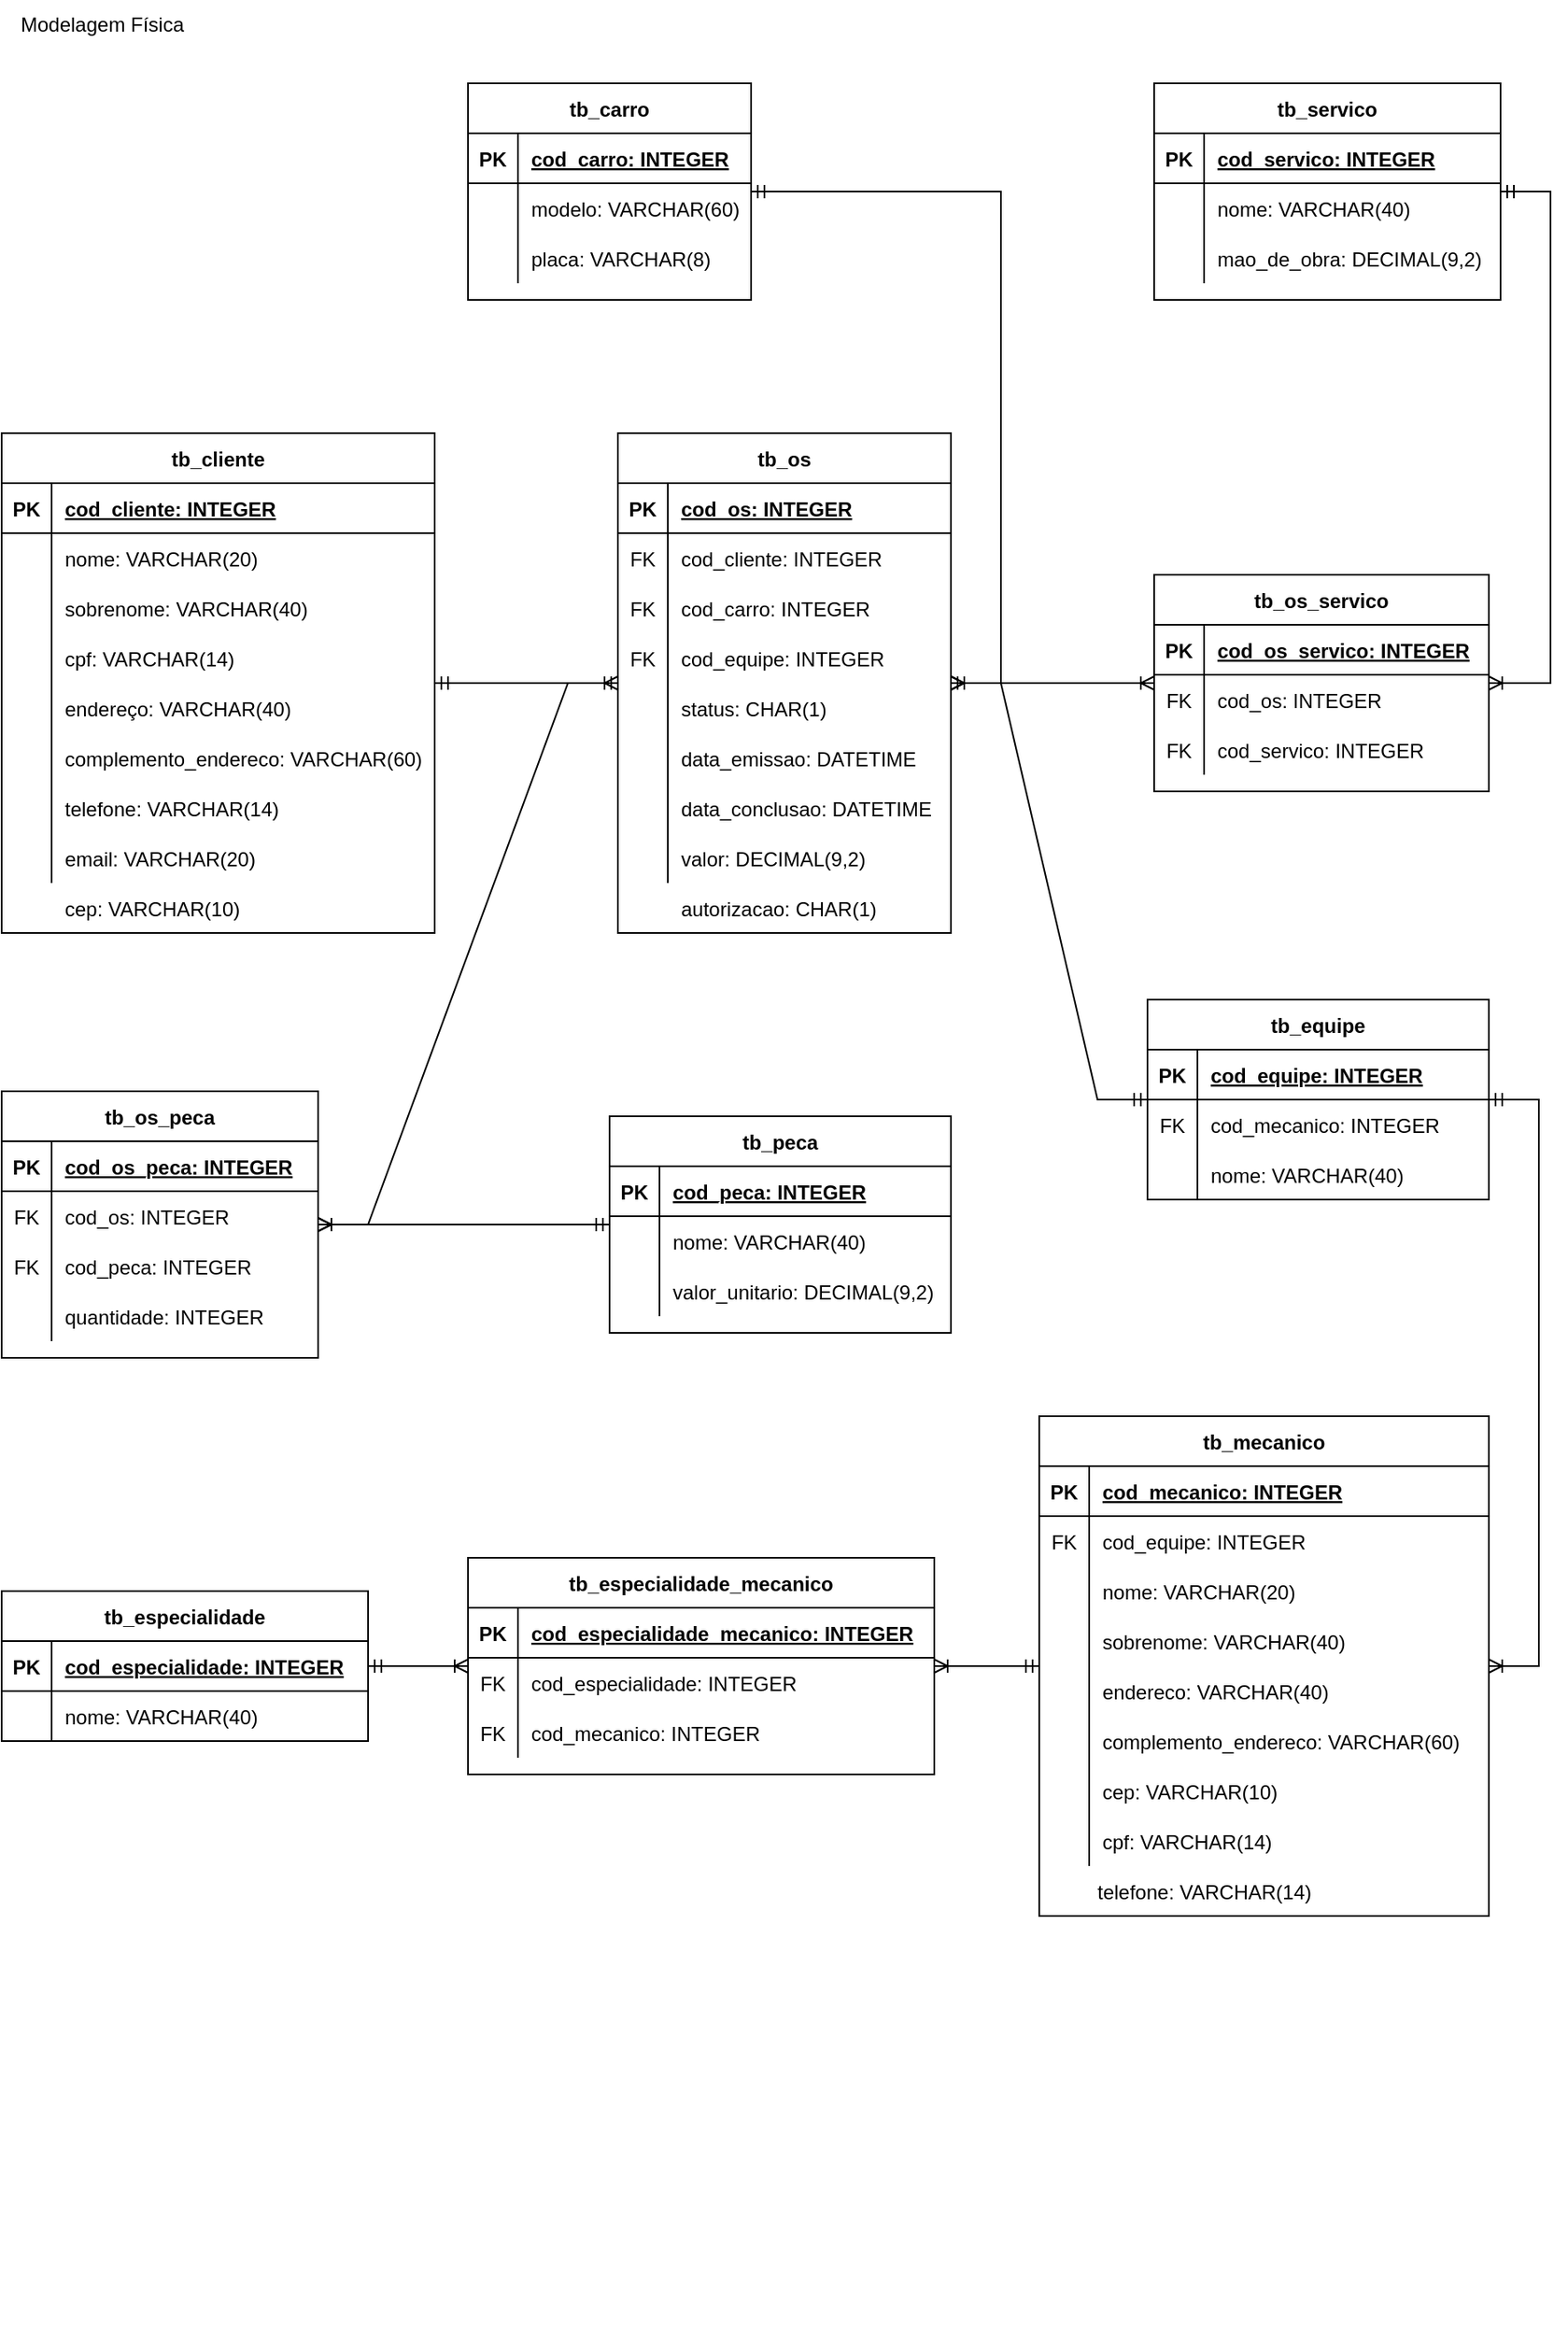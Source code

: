 <mxfile version="20.8.16" type="device"><diagram id="R2lEEEUBdFMjLlhIrx00" name="Page-1"><mxGraphModel dx="1970" dy="484" grid="1" gridSize="10" guides="1" tooltips="1" connect="1" arrows="1" fold="1" page="1" pageScale="1" pageWidth="850" pageHeight="1100" math="0" shadow="0" extFonts="Permanent Marker^https://fonts.googleapis.com/css?family=Permanent+Marker"><root><mxCell id="0"/><mxCell id="1" parent="0"/><mxCell id="kR7XuDyARgtKQcnC4l5c-128" value="Modelagem Física" style="text;html=1;align=center;verticalAlign=middle;resizable=0;points=[];autosize=1;strokeColor=none;fillColor=none;" parent="1" vertex="1"><mxGeometry x="-120" y="20" width="120" height="30" as="geometry"/></mxCell><mxCell id="8lU5Gevcw-4BUhV6_usn-103" value="tb_cliente" style="shape=table;startSize=30;container=1;collapsible=1;childLayout=tableLayout;fixedRows=1;rowLines=0;fontStyle=1;align=center;resizeLast=1;" parent="1" vertex="1"><mxGeometry x="-120" y="280" width="260" height="300" as="geometry"/></mxCell><mxCell id="8lU5Gevcw-4BUhV6_usn-104" value="" style="shape=tableRow;horizontal=0;startSize=0;swimlaneHead=0;swimlaneBody=0;fillColor=none;collapsible=0;dropTarget=0;points=[[0,0.5],[1,0.5]];portConstraint=eastwest;top=0;left=0;right=0;bottom=1;" parent="8lU5Gevcw-4BUhV6_usn-103" vertex="1"><mxGeometry y="30" width="260" height="30" as="geometry"/></mxCell><mxCell id="8lU5Gevcw-4BUhV6_usn-105" value="PK" style="shape=partialRectangle;connectable=0;fillColor=none;top=0;left=0;bottom=0;right=0;fontStyle=1;overflow=hidden;" parent="8lU5Gevcw-4BUhV6_usn-104" vertex="1"><mxGeometry width="30" height="30" as="geometry"><mxRectangle width="30" height="30" as="alternateBounds"/></mxGeometry></mxCell><mxCell id="8lU5Gevcw-4BUhV6_usn-106" value="cod_cliente: INTEGER" style="shape=partialRectangle;connectable=0;fillColor=none;top=0;left=0;bottom=0;right=0;align=left;spacingLeft=6;fontStyle=5;overflow=hidden;" parent="8lU5Gevcw-4BUhV6_usn-104" vertex="1"><mxGeometry x="30" width="230" height="30" as="geometry"><mxRectangle width="230" height="30" as="alternateBounds"/></mxGeometry></mxCell><mxCell id="8lU5Gevcw-4BUhV6_usn-107" value="" style="shape=tableRow;horizontal=0;startSize=0;swimlaneHead=0;swimlaneBody=0;fillColor=none;collapsible=0;dropTarget=0;points=[[0,0.5],[1,0.5]];portConstraint=eastwest;top=0;left=0;right=0;bottom=0;" parent="8lU5Gevcw-4BUhV6_usn-103" vertex="1"><mxGeometry y="60" width="260" height="30" as="geometry"/></mxCell><mxCell id="8lU5Gevcw-4BUhV6_usn-108" value="" style="shape=partialRectangle;connectable=0;fillColor=none;top=0;left=0;bottom=0;right=0;editable=1;overflow=hidden;" parent="8lU5Gevcw-4BUhV6_usn-107" vertex="1"><mxGeometry width="30" height="30" as="geometry"><mxRectangle width="30" height="30" as="alternateBounds"/></mxGeometry></mxCell><mxCell id="8lU5Gevcw-4BUhV6_usn-109" value="nome: VARCHAR(20)" style="shape=partialRectangle;connectable=0;fillColor=none;top=0;left=0;bottom=0;right=0;align=left;spacingLeft=6;overflow=hidden;" parent="8lU5Gevcw-4BUhV6_usn-107" vertex="1"><mxGeometry x="30" width="230" height="30" as="geometry"><mxRectangle width="230" height="30" as="alternateBounds"/></mxGeometry></mxCell><mxCell id="8lU5Gevcw-4BUhV6_usn-110" value="" style="shape=tableRow;horizontal=0;startSize=0;swimlaneHead=0;swimlaneBody=0;fillColor=none;collapsible=0;dropTarget=0;points=[[0,0.5],[1,0.5]];portConstraint=eastwest;top=0;left=0;right=0;bottom=0;" parent="8lU5Gevcw-4BUhV6_usn-103" vertex="1"><mxGeometry y="90" width="260" height="30" as="geometry"/></mxCell><mxCell id="8lU5Gevcw-4BUhV6_usn-111" value="" style="shape=partialRectangle;connectable=0;fillColor=none;top=0;left=0;bottom=0;right=0;editable=1;overflow=hidden;" parent="8lU5Gevcw-4BUhV6_usn-110" vertex="1"><mxGeometry width="30" height="30" as="geometry"><mxRectangle width="30" height="30" as="alternateBounds"/></mxGeometry></mxCell><mxCell id="8lU5Gevcw-4BUhV6_usn-112" value="sobrenome: VARCHAR(40)" style="shape=partialRectangle;connectable=0;fillColor=none;top=0;left=0;bottom=0;right=0;align=left;spacingLeft=6;overflow=hidden;" parent="8lU5Gevcw-4BUhV6_usn-110" vertex="1"><mxGeometry x="30" width="230" height="30" as="geometry"><mxRectangle width="230" height="30" as="alternateBounds"/></mxGeometry></mxCell><mxCell id="8lU5Gevcw-4BUhV6_usn-113" value="" style="shape=tableRow;horizontal=0;startSize=0;swimlaneHead=0;swimlaneBody=0;fillColor=none;collapsible=0;dropTarget=0;points=[[0,0.5],[1,0.5]];portConstraint=eastwest;top=0;left=0;right=0;bottom=0;" parent="8lU5Gevcw-4BUhV6_usn-103" vertex="1"><mxGeometry y="120" width="260" height="30" as="geometry"/></mxCell><mxCell id="8lU5Gevcw-4BUhV6_usn-114" value="" style="shape=partialRectangle;connectable=0;fillColor=none;top=0;left=0;bottom=0;right=0;editable=1;overflow=hidden;" parent="8lU5Gevcw-4BUhV6_usn-113" vertex="1"><mxGeometry width="30" height="30" as="geometry"><mxRectangle width="30" height="30" as="alternateBounds"/></mxGeometry></mxCell><mxCell id="8lU5Gevcw-4BUhV6_usn-115" value="cpf: VARCHAR(14)" style="shape=partialRectangle;connectable=0;fillColor=none;top=0;left=0;bottom=0;right=0;align=left;spacingLeft=6;overflow=hidden;" parent="8lU5Gevcw-4BUhV6_usn-113" vertex="1"><mxGeometry x="30" width="230" height="30" as="geometry"><mxRectangle width="230" height="30" as="alternateBounds"/></mxGeometry></mxCell><mxCell id="8lU5Gevcw-4BUhV6_usn-116" value="" style="shape=tableRow;horizontal=0;startSize=0;swimlaneHead=0;swimlaneBody=0;fillColor=none;collapsible=0;dropTarget=0;points=[[0,0.5],[1,0.5]];portConstraint=eastwest;top=0;left=0;right=0;bottom=0;" parent="8lU5Gevcw-4BUhV6_usn-103" vertex="1"><mxGeometry y="150" width="260" height="30" as="geometry"/></mxCell><mxCell id="8lU5Gevcw-4BUhV6_usn-117" value="" style="shape=partialRectangle;connectable=0;fillColor=none;top=0;left=0;bottom=0;right=0;editable=1;overflow=hidden;" parent="8lU5Gevcw-4BUhV6_usn-116" vertex="1"><mxGeometry width="30" height="30" as="geometry"><mxRectangle width="30" height="30" as="alternateBounds"/></mxGeometry></mxCell><mxCell id="8lU5Gevcw-4BUhV6_usn-118" value="endereço: VARCHAR(40)" style="shape=partialRectangle;connectable=0;fillColor=none;top=0;left=0;bottom=0;right=0;align=left;spacingLeft=6;overflow=hidden;" parent="8lU5Gevcw-4BUhV6_usn-116" vertex="1"><mxGeometry x="30" width="230" height="30" as="geometry"><mxRectangle width="230" height="30" as="alternateBounds"/></mxGeometry></mxCell><mxCell id="8lU5Gevcw-4BUhV6_usn-119" value="" style="shape=tableRow;horizontal=0;startSize=0;swimlaneHead=0;swimlaneBody=0;fillColor=none;collapsible=0;dropTarget=0;points=[[0,0.5],[1,0.5]];portConstraint=eastwest;top=0;left=0;right=0;bottom=0;" parent="8lU5Gevcw-4BUhV6_usn-103" vertex="1"><mxGeometry y="180" width="260" height="30" as="geometry"/></mxCell><mxCell id="8lU5Gevcw-4BUhV6_usn-120" value="" style="shape=partialRectangle;connectable=0;fillColor=none;top=0;left=0;bottom=0;right=0;editable=1;overflow=hidden;" parent="8lU5Gevcw-4BUhV6_usn-119" vertex="1"><mxGeometry width="30" height="30" as="geometry"><mxRectangle width="30" height="30" as="alternateBounds"/></mxGeometry></mxCell><mxCell id="8lU5Gevcw-4BUhV6_usn-121" value="complemento_endereco: VARCHAR(60)" style="shape=partialRectangle;connectable=0;fillColor=none;top=0;left=0;bottom=0;right=0;align=left;spacingLeft=6;overflow=hidden;" parent="8lU5Gevcw-4BUhV6_usn-119" vertex="1"><mxGeometry x="30" width="230" height="30" as="geometry"><mxRectangle width="230" height="30" as="alternateBounds"/></mxGeometry></mxCell><mxCell id="8lU5Gevcw-4BUhV6_usn-122" value="" style="shape=tableRow;horizontal=0;startSize=0;swimlaneHead=0;swimlaneBody=0;fillColor=none;collapsible=0;dropTarget=0;points=[[0,0.5],[1,0.5]];portConstraint=eastwest;top=0;left=0;right=0;bottom=0;" parent="8lU5Gevcw-4BUhV6_usn-103" vertex="1"><mxGeometry y="210" width="260" height="30" as="geometry"/></mxCell><mxCell id="8lU5Gevcw-4BUhV6_usn-123" value="" style="shape=partialRectangle;connectable=0;fillColor=none;top=0;left=0;bottom=0;right=0;editable=1;overflow=hidden;" parent="8lU5Gevcw-4BUhV6_usn-122" vertex="1"><mxGeometry width="30" height="30" as="geometry"><mxRectangle width="30" height="30" as="alternateBounds"/></mxGeometry></mxCell><mxCell id="8lU5Gevcw-4BUhV6_usn-124" value="telefone: VARCHAR(14)" style="shape=partialRectangle;connectable=0;fillColor=none;top=0;left=0;bottom=0;right=0;align=left;spacingLeft=6;overflow=hidden;" parent="8lU5Gevcw-4BUhV6_usn-122" vertex="1"><mxGeometry x="30" width="230" height="30" as="geometry"><mxRectangle width="230" height="30" as="alternateBounds"/></mxGeometry></mxCell><mxCell id="8lU5Gevcw-4BUhV6_usn-125" value="" style="shape=tableRow;horizontal=0;startSize=0;swimlaneHead=0;swimlaneBody=0;fillColor=none;collapsible=0;dropTarget=0;points=[[0,0.5],[1,0.5]];portConstraint=eastwest;top=0;left=0;right=0;bottom=0;" parent="8lU5Gevcw-4BUhV6_usn-103" vertex="1"><mxGeometry y="240" width="260" height="30" as="geometry"/></mxCell><mxCell id="8lU5Gevcw-4BUhV6_usn-126" value="" style="shape=partialRectangle;connectable=0;fillColor=none;top=0;left=0;bottom=0;right=0;editable=1;overflow=hidden;" parent="8lU5Gevcw-4BUhV6_usn-125" vertex="1"><mxGeometry width="30" height="30" as="geometry"><mxRectangle width="30" height="30" as="alternateBounds"/></mxGeometry></mxCell><mxCell id="8lU5Gevcw-4BUhV6_usn-127" value="email: VARCHAR(20)" style="shape=partialRectangle;connectable=0;fillColor=none;top=0;left=0;bottom=0;right=0;align=left;spacingLeft=6;overflow=hidden;" parent="8lU5Gevcw-4BUhV6_usn-125" vertex="1"><mxGeometry x="30" width="230" height="30" as="geometry"><mxRectangle width="230" height="30" as="alternateBounds"/></mxGeometry></mxCell><mxCell id="8lU5Gevcw-4BUhV6_usn-128" value="tb_carro" style="shape=table;startSize=30;container=1;collapsible=1;childLayout=tableLayout;fixedRows=1;rowLines=0;fontStyle=1;align=center;resizeLast=1;" parent="1" vertex="1"><mxGeometry x="160" y="70" width="170" height="130" as="geometry"/></mxCell><mxCell id="8lU5Gevcw-4BUhV6_usn-129" value="" style="shape=tableRow;horizontal=0;startSize=0;swimlaneHead=0;swimlaneBody=0;fillColor=none;collapsible=0;dropTarget=0;points=[[0,0.5],[1,0.5]];portConstraint=eastwest;top=0;left=0;right=0;bottom=1;" parent="8lU5Gevcw-4BUhV6_usn-128" vertex="1"><mxGeometry y="30" width="170" height="30" as="geometry"/></mxCell><mxCell id="8lU5Gevcw-4BUhV6_usn-130" value="PK" style="shape=partialRectangle;connectable=0;fillColor=none;top=0;left=0;bottom=0;right=0;fontStyle=1;overflow=hidden;" parent="8lU5Gevcw-4BUhV6_usn-129" vertex="1"><mxGeometry width="30" height="30" as="geometry"><mxRectangle width="30" height="30" as="alternateBounds"/></mxGeometry></mxCell><mxCell id="8lU5Gevcw-4BUhV6_usn-131" value="cod_carro: INTEGER" style="shape=partialRectangle;connectable=0;fillColor=none;top=0;left=0;bottom=0;right=0;align=left;spacingLeft=6;fontStyle=5;overflow=hidden;" parent="8lU5Gevcw-4BUhV6_usn-129" vertex="1"><mxGeometry x="30" width="140" height="30" as="geometry"><mxRectangle width="140" height="30" as="alternateBounds"/></mxGeometry></mxCell><mxCell id="8lU5Gevcw-4BUhV6_usn-138" value="" style="shape=tableRow;horizontal=0;startSize=0;swimlaneHead=0;swimlaneBody=0;fillColor=none;collapsible=0;dropTarget=0;points=[[0,0.5],[1,0.5]];portConstraint=eastwest;top=0;left=0;right=0;bottom=0;" parent="8lU5Gevcw-4BUhV6_usn-128" vertex="1"><mxGeometry y="60" width="170" height="30" as="geometry"/></mxCell><mxCell id="8lU5Gevcw-4BUhV6_usn-139" value="" style="shape=partialRectangle;connectable=0;fillColor=none;top=0;left=0;bottom=0;right=0;editable=1;overflow=hidden;" parent="8lU5Gevcw-4BUhV6_usn-138" vertex="1"><mxGeometry width="30" height="30" as="geometry"><mxRectangle width="30" height="30" as="alternateBounds"/></mxGeometry></mxCell><mxCell id="8lU5Gevcw-4BUhV6_usn-140" value="modelo: VARCHAR(60)" style="shape=partialRectangle;connectable=0;fillColor=none;top=0;left=0;bottom=0;right=0;align=left;spacingLeft=6;overflow=hidden;" parent="8lU5Gevcw-4BUhV6_usn-138" vertex="1"><mxGeometry x="30" width="140" height="30" as="geometry"><mxRectangle width="140" height="30" as="alternateBounds"/></mxGeometry></mxCell><mxCell id="8lU5Gevcw-4BUhV6_usn-141" value="" style="shape=tableRow;horizontal=0;startSize=0;swimlaneHead=0;swimlaneBody=0;fillColor=none;collapsible=0;dropTarget=0;points=[[0,0.5],[1,0.5]];portConstraint=eastwest;top=0;left=0;right=0;bottom=0;" parent="8lU5Gevcw-4BUhV6_usn-128" vertex="1"><mxGeometry y="90" width="170" height="30" as="geometry"/></mxCell><mxCell id="8lU5Gevcw-4BUhV6_usn-142" value="" style="shape=partialRectangle;connectable=0;fillColor=none;top=0;left=0;bottom=0;right=0;editable=1;overflow=hidden;" parent="8lU5Gevcw-4BUhV6_usn-141" vertex="1"><mxGeometry width="30" height="30" as="geometry"><mxRectangle width="30" height="30" as="alternateBounds"/></mxGeometry></mxCell><mxCell id="8lU5Gevcw-4BUhV6_usn-143" value="placa: VARCHAR(8)" style="shape=partialRectangle;connectable=0;fillColor=none;top=0;left=0;bottom=0;right=0;align=left;spacingLeft=6;overflow=hidden;" parent="8lU5Gevcw-4BUhV6_usn-141" vertex="1"><mxGeometry x="30" width="140" height="30" as="geometry"><mxRectangle width="140" height="30" as="alternateBounds"/></mxGeometry></mxCell><mxCell id="8lU5Gevcw-4BUhV6_usn-153" value="tb_os_servico" style="shape=table;startSize=30;container=1;collapsible=1;childLayout=tableLayout;fixedRows=1;rowLines=0;fontStyle=1;align=center;resizeLast=1;" parent="1" vertex="1"><mxGeometry x="572" y="365" width="201" height="130" as="geometry"/></mxCell><mxCell id="8lU5Gevcw-4BUhV6_usn-154" value="" style="shape=tableRow;horizontal=0;startSize=0;swimlaneHead=0;swimlaneBody=0;fillColor=none;collapsible=0;dropTarget=0;points=[[0,0.5],[1,0.5]];portConstraint=eastwest;top=0;left=0;right=0;bottom=1;" parent="8lU5Gevcw-4BUhV6_usn-153" vertex="1"><mxGeometry y="30" width="201" height="30" as="geometry"/></mxCell><mxCell id="8lU5Gevcw-4BUhV6_usn-155" value="PK" style="shape=partialRectangle;connectable=0;fillColor=none;top=0;left=0;bottom=0;right=0;fontStyle=1;overflow=hidden;" parent="8lU5Gevcw-4BUhV6_usn-154" vertex="1"><mxGeometry width="30" height="30" as="geometry"><mxRectangle width="30" height="30" as="alternateBounds"/></mxGeometry></mxCell><mxCell id="8lU5Gevcw-4BUhV6_usn-156" value="cod_os_servico: INTEGER" style="shape=partialRectangle;connectable=0;fillColor=none;top=0;left=0;bottom=0;right=0;align=left;spacingLeft=6;fontStyle=5;overflow=hidden;" parent="8lU5Gevcw-4BUhV6_usn-154" vertex="1"><mxGeometry x="30" width="171" height="30" as="geometry"><mxRectangle width="171" height="30" as="alternateBounds"/></mxGeometry></mxCell><mxCell id="8lU5Gevcw-4BUhV6_usn-157" value="" style="shape=tableRow;horizontal=0;startSize=0;swimlaneHead=0;swimlaneBody=0;fillColor=none;collapsible=0;dropTarget=0;points=[[0,0.5],[1,0.5]];portConstraint=eastwest;top=0;left=0;right=0;bottom=0;" parent="8lU5Gevcw-4BUhV6_usn-153" vertex="1"><mxGeometry y="60" width="201" height="30" as="geometry"/></mxCell><mxCell id="8lU5Gevcw-4BUhV6_usn-158" value="FK" style="shape=partialRectangle;connectable=0;fillColor=none;top=0;left=0;bottom=0;right=0;editable=1;overflow=hidden;" parent="8lU5Gevcw-4BUhV6_usn-157" vertex="1"><mxGeometry width="30" height="30" as="geometry"><mxRectangle width="30" height="30" as="alternateBounds"/></mxGeometry></mxCell><mxCell id="8lU5Gevcw-4BUhV6_usn-159" value="cod_os: INTEGER" style="shape=partialRectangle;connectable=0;fillColor=none;top=0;left=0;bottom=0;right=0;align=left;spacingLeft=6;overflow=hidden;" parent="8lU5Gevcw-4BUhV6_usn-157" vertex="1"><mxGeometry x="30" width="171" height="30" as="geometry"><mxRectangle width="171" height="30" as="alternateBounds"/></mxGeometry></mxCell><mxCell id="8lU5Gevcw-4BUhV6_usn-160" value="" style="shape=tableRow;horizontal=0;startSize=0;swimlaneHead=0;swimlaneBody=0;fillColor=none;collapsible=0;dropTarget=0;points=[[0,0.5],[1,0.5]];portConstraint=eastwest;top=0;left=0;right=0;bottom=0;" parent="8lU5Gevcw-4BUhV6_usn-153" vertex="1"><mxGeometry y="90" width="201" height="30" as="geometry"/></mxCell><mxCell id="8lU5Gevcw-4BUhV6_usn-161" value="FK" style="shape=partialRectangle;connectable=0;fillColor=none;top=0;left=0;bottom=0;right=0;editable=1;overflow=hidden;" parent="8lU5Gevcw-4BUhV6_usn-160" vertex="1"><mxGeometry width="30" height="30" as="geometry"><mxRectangle width="30" height="30" as="alternateBounds"/></mxGeometry></mxCell><mxCell id="8lU5Gevcw-4BUhV6_usn-162" value="cod_servico: INTEGER" style="shape=partialRectangle;connectable=0;fillColor=none;top=0;left=0;bottom=0;right=0;align=left;spacingLeft=6;overflow=hidden;" parent="8lU5Gevcw-4BUhV6_usn-160" vertex="1"><mxGeometry x="30" width="171" height="30" as="geometry"><mxRectangle width="171" height="30" as="alternateBounds"/></mxGeometry></mxCell><mxCell id="_BoU_bPB3XrLLMUy5Pug-1" value="tb_os_peca" style="shape=table;startSize=30;container=1;collapsible=1;childLayout=tableLayout;fixedRows=1;rowLines=0;fontStyle=1;align=center;resizeLast=1;" vertex="1" parent="1"><mxGeometry x="-120" y="675" width="190" height="160" as="geometry"/></mxCell><mxCell id="_BoU_bPB3XrLLMUy5Pug-2" value="" style="shape=tableRow;horizontal=0;startSize=0;swimlaneHead=0;swimlaneBody=0;fillColor=none;collapsible=0;dropTarget=0;points=[[0,0.5],[1,0.5]];portConstraint=eastwest;top=0;left=0;right=0;bottom=1;" vertex="1" parent="_BoU_bPB3XrLLMUy5Pug-1"><mxGeometry y="30" width="190" height="30" as="geometry"/></mxCell><mxCell id="_BoU_bPB3XrLLMUy5Pug-3" value="PK" style="shape=partialRectangle;connectable=0;fillColor=none;top=0;left=0;bottom=0;right=0;fontStyle=1;overflow=hidden;" vertex="1" parent="_BoU_bPB3XrLLMUy5Pug-2"><mxGeometry width="30" height="30" as="geometry"><mxRectangle width="30" height="30" as="alternateBounds"/></mxGeometry></mxCell><mxCell id="_BoU_bPB3XrLLMUy5Pug-4" value="cod_os_peca: INTEGER" style="shape=partialRectangle;connectable=0;fillColor=none;top=0;left=0;bottom=0;right=0;align=left;spacingLeft=6;fontStyle=5;overflow=hidden;" vertex="1" parent="_BoU_bPB3XrLLMUy5Pug-2"><mxGeometry x="30" width="160" height="30" as="geometry"><mxRectangle width="160" height="30" as="alternateBounds"/></mxGeometry></mxCell><mxCell id="_BoU_bPB3XrLLMUy5Pug-5" value="" style="shape=tableRow;horizontal=0;startSize=0;swimlaneHead=0;swimlaneBody=0;fillColor=none;collapsible=0;dropTarget=0;points=[[0,0.5],[1,0.5]];portConstraint=eastwest;top=0;left=0;right=0;bottom=0;" vertex="1" parent="_BoU_bPB3XrLLMUy5Pug-1"><mxGeometry y="60" width="190" height="30" as="geometry"/></mxCell><mxCell id="_BoU_bPB3XrLLMUy5Pug-6" value="FK" style="shape=partialRectangle;connectable=0;fillColor=none;top=0;left=0;bottom=0;right=0;editable=1;overflow=hidden;" vertex="1" parent="_BoU_bPB3XrLLMUy5Pug-5"><mxGeometry width="30" height="30" as="geometry"><mxRectangle width="30" height="30" as="alternateBounds"/></mxGeometry></mxCell><mxCell id="_BoU_bPB3XrLLMUy5Pug-7" value="cod_os: INTEGER" style="shape=partialRectangle;connectable=0;fillColor=none;top=0;left=0;bottom=0;right=0;align=left;spacingLeft=6;overflow=hidden;" vertex="1" parent="_BoU_bPB3XrLLMUy5Pug-5"><mxGeometry x="30" width="160" height="30" as="geometry"><mxRectangle width="160" height="30" as="alternateBounds"/></mxGeometry></mxCell><mxCell id="_BoU_bPB3XrLLMUy5Pug-8" value="" style="shape=tableRow;horizontal=0;startSize=0;swimlaneHead=0;swimlaneBody=0;fillColor=none;collapsible=0;dropTarget=0;points=[[0,0.5],[1,0.5]];portConstraint=eastwest;top=0;left=0;right=0;bottom=0;" vertex="1" parent="_BoU_bPB3XrLLMUy5Pug-1"><mxGeometry y="90" width="190" height="30" as="geometry"/></mxCell><mxCell id="_BoU_bPB3XrLLMUy5Pug-9" value="FK" style="shape=partialRectangle;connectable=0;fillColor=none;top=0;left=0;bottom=0;right=0;editable=1;overflow=hidden;" vertex="1" parent="_BoU_bPB3XrLLMUy5Pug-8"><mxGeometry width="30" height="30" as="geometry"><mxRectangle width="30" height="30" as="alternateBounds"/></mxGeometry></mxCell><mxCell id="_BoU_bPB3XrLLMUy5Pug-10" value="cod_peca: INTEGER" style="shape=partialRectangle;connectable=0;fillColor=none;top=0;left=0;bottom=0;right=0;align=left;spacingLeft=6;overflow=hidden;" vertex="1" parent="_BoU_bPB3XrLLMUy5Pug-8"><mxGeometry x="30" width="160" height="30" as="geometry"><mxRectangle width="160" height="30" as="alternateBounds"/></mxGeometry></mxCell><mxCell id="_BoU_bPB3XrLLMUy5Pug-11" value="" style="shape=tableRow;horizontal=0;startSize=0;swimlaneHead=0;swimlaneBody=0;fillColor=none;collapsible=0;dropTarget=0;points=[[0,0.5],[1,0.5]];portConstraint=eastwest;top=0;left=0;right=0;bottom=0;" vertex="1" parent="_BoU_bPB3XrLLMUy5Pug-1"><mxGeometry y="120" width="190" height="30" as="geometry"/></mxCell><mxCell id="_BoU_bPB3XrLLMUy5Pug-12" value="" style="shape=partialRectangle;connectable=0;fillColor=none;top=0;left=0;bottom=0;right=0;editable=1;overflow=hidden;" vertex="1" parent="_BoU_bPB3XrLLMUy5Pug-11"><mxGeometry width="30" height="30" as="geometry"><mxRectangle width="30" height="30" as="alternateBounds"/></mxGeometry></mxCell><mxCell id="_BoU_bPB3XrLLMUy5Pug-13" value="quantidade: INTEGER" style="shape=partialRectangle;connectable=0;fillColor=none;top=0;left=0;bottom=0;right=0;align=left;spacingLeft=6;overflow=hidden;" vertex="1" parent="_BoU_bPB3XrLLMUy5Pug-11"><mxGeometry x="30" width="160" height="30" as="geometry"><mxRectangle width="160" height="30" as="alternateBounds"/></mxGeometry></mxCell><mxCell id="_BoU_bPB3XrLLMUy5Pug-26" value="tb_peca" style="shape=table;startSize=30;container=1;collapsible=1;childLayout=tableLayout;fixedRows=1;rowLines=0;fontStyle=1;align=center;resizeLast=1;" vertex="1" parent="1"><mxGeometry x="245" y="690" width="205" height="130" as="geometry"/></mxCell><mxCell id="_BoU_bPB3XrLLMUy5Pug-27" value="" style="shape=tableRow;horizontal=0;startSize=0;swimlaneHead=0;swimlaneBody=0;fillColor=none;collapsible=0;dropTarget=0;points=[[0,0.5],[1,0.5]];portConstraint=eastwest;top=0;left=0;right=0;bottom=1;" vertex="1" parent="_BoU_bPB3XrLLMUy5Pug-26"><mxGeometry y="30" width="205" height="30" as="geometry"/></mxCell><mxCell id="_BoU_bPB3XrLLMUy5Pug-28" value="PK" style="shape=partialRectangle;connectable=0;fillColor=none;top=0;left=0;bottom=0;right=0;fontStyle=1;overflow=hidden;" vertex="1" parent="_BoU_bPB3XrLLMUy5Pug-27"><mxGeometry width="30" height="30" as="geometry"><mxRectangle width="30" height="30" as="alternateBounds"/></mxGeometry></mxCell><mxCell id="_BoU_bPB3XrLLMUy5Pug-29" value="cod_peca: INTEGER" style="shape=partialRectangle;connectable=0;fillColor=none;top=0;left=0;bottom=0;right=0;align=left;spacingLeft=6;fontStyle=5;overflow=hidden;" vertex="1" parent="_BoU_bPB3XrLLMUy5Pug-27"><mxGeometry x="30" width="175" height="30" as="geometry"><mxRectangle width="175" height="30" as="alternateBounds"/></mxGeometry></mxCell><mxCell id="_BoU_bPB3XrLLMUy5Pug-30" value="" style="shape=tableRow;horizontal=0;startSize=0;swimlaneHead=0;swimlaneBody=0;fillColor=none;collapsible=0;dropTarget=0;points=[[0,0.5],[1,0.5]];portConstraint=eastwest;top=0;left=0;right=0;bottom=0;" vertex="1" parent="_BoU_bPB3XrLLMUy5Pug-26"><mxGeometry y="60" width="205" height="30" as="geometry"/></mxCell><mxCell id="_BoU_bPB3XrLLMUy5Pug-31" value="" style="shape=partialRectangle;connectable=0;fillColor=none;top=0;left=0;bottom=0;right=0;editable=1;overflow=hidden;" vertex="1" parent="_BoU_bPB3XrLLMUy5Pug-30"><mxGeometry width="30" height="30" as="geometry"><mxRectangle width="30" height="30" as="alternateBounds"/></mxGeometry></mxCell><mxCell id="_BoU_bPB3XrLLMUy5Pug-32" value="nome: VARCHAR(40)" style="shape=partialRectangle;connectable=0;fillColor=none;top=0;left=0;bottom=0;right=0;align=left;spacingLeft=6;overflow=hidden;" vertex="1" parent="_BoU_bPB3XrLLMUy5Pug-30"><mxGeometry x="30" width="175" height="30" as="geometry"><mxRectangle width="175" height="30" as="alternateBounds"/></mxGeometry></mxCell><mxCell id="_BoU_bPB3XrLLMUy5Pug-33" value="" style="shape=tableRow;horizontal=0;startSize=0;swimlaneHead=0;swimlaneBody=0;fillColor=none;collapsible=0;dropTarget=0;points=[[0,0.5],[1,0.5]];portConstraint=eastwest;top=0;left=0;right=0;bottom=0;" vertex="1" parent="_BoU_bPB3XrLLMUy5Pug-26"><mxGeometry y="90" width="205" height="30" as="geometry"/></mxCell><mxCell id="_BoU_bPB3XrLLMUy5Pug-34" value="" style="shape=partialRectangle;connectable=0;fillColor=none;top=0;left=0;bottom=0;right=0;editable=1;overflow=hidden;" vertex="1" parent="_BoU_bPB3XrLLMUy5Pug-33"><mxGeometry width="30" height="30" as="geometry"><mxRectangle width="30" height="30" as="alternateBounds"/></mxGeometry></mxCell><mxCell id="_BoU_bPB3XrLLMUy5Pug-35" value="valor_unitario: DECIMAL(9,2)" style="shape=partialRectangle;connectable=0;fillColor=none;top=0;left=0;bottom=0;right=0;align=left;spacingLeft=6;overflow=hidden;" vertex="1" parent="_BoU_bPB3XrLLMUy5Pug-33"><mxGeometry x="30" width="175" height="30" as="geometry"><mxRectangle width="175" height="30" as="alternateBounds"/></mxGeometry></mxCell><mxCell id="_BoU_bPB3XrLLMUy5Pug-51" value="tb_servico" style="shape=table;startSize=30;container=1;collapsible=1;childLayout=tableLayout;fixedRows=1;rowLines=0;fontStyle=1;align=center;resizeLast=1;" vertex="1" parent="1"><mxGeometry x="572" y="70" width="208" height="130" as="geometry"/></mxCell><mxCell id="_BoU_bPB3XrLLMUy5Pug-52" value="" style="shape=tableRow;horizontal=0;startSize=0;swimlaneHead=0;swimlaneBody=0;fillColor=none;collapsible=0;dropTarget=0;points=[[0,0.5],[1,0.5]];portConstraint=eastwest;top=0;left=0;right=0;bottom=1;" vertex="1" parent="_BoU_bPB3XrLLMUy5Pug-51"><mxGeometry y="30" width="208" height="30" as="geometry"/></mxCell><mxCell id="_BoU_bPB3XrLLMUy5Pug-53" value="PK" style="shape=partialRectangle;connectable=0;fillColor=none;top=0;left=0;bottom=0;right=0;fontStyle=1;overflow=hidden;" vertex="1" parent="_BoU_bPB3XrLLMUy5Pug-52"><mxGeometry width="30" height="30" as="geometry"><mxRectangle width="30" height="30" as="alternateBounds"/></mxGeometry></mxCell><mxCell id="_BoU_bPB3XrLLMUy5Pug-54" value="cod_servico: INTEGER" style="shape=partialRectangle;connectable=0;fillColor=none;top=0;left=0;bottom=0;right=0;align=left;spacingLeft=6;fontStyle=5;overflow=hidden;" vertex="1" parent="_BoU_bPB3XrLLMUy5Pug-52"><mxGeometry x="30" width="178" height="30" as="geometry"><mxRectangle width="178" height="30" as="alternateBounds"/></mxGeometry></mxCell><mxCell id="_BoU_bPB3XrLLMUy5Pug-55" value="" style="shape=tableRow;horizontal=0;startSize=0;swimlaneHead=0;swimlaneBody=0;fillColor=none;collapsible=0;dropTarget=0;points=[[0,0.5],[1,0.5]];portConstraint=eastwest;top=0;left=0;right=0;bottom=0;" vertex="1" parent="_BoU_bPB3XrLLMUy5Pug-51"><mxGeometry y="60" width="208" height="30" as="geometry"/></mxCell><mxCell id="_BoU_bPB3XrLLMUy5Pug-56" value="" style="shape=partialRectangle;connectable=0;fillColor=none;top=0;left=0;bottom=0;right=0;editable=1;overflow=hidden;" vertex="1" parent="_BoU_bPB3XrLLMUy5Pug-55"><mxGeometry width="30" height="30" as="geometry"><mxRectangle width="30" height="30" as="alternateBounds"/></mxGeometry></mxCell><mxCell id="_BoU_bPB3XrLLMUy5Pug-57" value="nome: VARCHAR(40)" style="shape=partialRectangle;connectable=0;fillColor=none;top=0;left=0;bottom=0;right=0;align=left;spacingLeft=6;overflow=hidden;" vertex="1" parent="_BoU_bPB3XrLLMUy5Pug-55"><mxGeometry x="30" width="178" height="30" as="geometry"><mxRectangle width="178" height="30" as="alternateBounds"/></mxGeometry></mxCell><mxCell id="_BoU_bPB3XrLLMUy5Pug-58" value="" style="shape=tableRow;horizontal=0;startSize=0;swimlaneHead=0;swimlaneBody=0;fillColor=none;collapsible=0;dropTarget=0;points=[[0,0.5],[1,0.5]];portConstraint=eastwest;top=0;left=0;right=0;bottom=0;" vertex="1" parent="_BoU_bPB3XrLLMUy5Pug-51"><mxGeometry y="90" width="208" height="30" as="geometry"/></mxCell><mxCell id="_BoU_bPB3XrLLMUy5Pug-59" value="" style="shape=partialRectangle;connectable=0;fillColor=none;top=0;left=0;bottom=0;right=0;editable=1;overflow=hidden;" vertex="1" parent="_BoU_bPB3XrLLMUy5Pug-58"><mxGeometry width="30" height="30" as="geometry"><mxRectangle width="30" height="30" as="alternateBounds"/></mxGeometry></mxCell><mxCell id="_BoU_bPB3XrLLMUy5Pug-60" value="mao_de_obra: DECIMAL(9,2)" style="shape=partialRectangle;connectable=0;fillColor=none;top=0;left=0;bottom=0;right=0;align=left;spacingLeft=6;overflow=hidden;" vertex="1" parent="_BoU_bPB3XrLLMUy5Pug-58"><mxGeometry x="30" width="178" height="30" as="geometry"><mxRectangle width="178" height="30" as="alternateBounds"/></mxGeometry></mxCell><mxCell id="_BoU_bPB3XrLLMUy5Pug-76" value="" style="edgeStyle=entityRelationEdgeStyle;fontSize=12;html=1;endArrow=ERoneToMany;startArrow=ERmandOne;rounded=0;" edge="1" source="_BoU_bPB3XrLLMUy5Pug-26" target="_BoU_bPB3XrLLMUy5Pug-1" parent="1"><mxGeometry width="100" height="100" relative="1" as="geometry"><mxPoint x="360" y="500" as="sourcePoint"/><mxPoint x="120" y="860" as="targetPoint"/></mxGeometry></mxCell><mxCell id="_BoU_bPB3XrLLMUy5Pug-78" value="tb_os" style="shape=table;startSize=30;container=1;collapsible=1;childLayout=tableLayout;fixedRows=1;rowLines=0;fontStyle=1;align=center;resizeLast=1;" vertex="1" parent="1"><mxGeometry x="250" y="280" width="200" height="300" as="geometry"/></mxCell><mxCell id="_BoU_bPB3XrLLMUy5Pug-79" value="" style="shape=tableRow;horizontal=0;startSize=0;swimlaneHead=0;swimlaneBody=0;fillColor=none;collapsible=0;dropTarget=0;points=[[0,0.5],[1,0.5]];portConstraint=eastwest;top=0;left=0;right=0;bottom=1;" vertex="1" parent="_BoU_bPB3XrLLMUy5Pug-78"><mxGeometry y="30" width="200" height="30" as="geometry"/></mxCell><mxCell id="_BoU_bPB3XrLLMUy5Pug-80" value="PK" style="shape=partialRectangle;connectable=0;fillColor=none;top=0;left=0;bottom=0;right=0;fontStyle=1;overflow=hidden;" vertex="1" parent="_BoU_bPB3XrLLMUy5Pug-79"><mxGeometry width="30" height="30" as="geometry"><mxRectangle width="30" height="30" as="alternateBounds"/></mxGeometry></mxCell><mxCell id="_BoU_bPB3XrLLMUy5Pug-81" value="cod_os: INTEGER" style="shape=partialRectangle;connectable=0;fillColor=none;top=0;left=0;bottom=0;right=0;align=left;spacingLeft=6;fontStyle=5;overflow=hidden;" vertex="1" parent="_BoU_bPB3XrLLMUy5Pug-79"><mxGeometry x="30" width="170" height="30" as="geometry"><mxRectangle width="170" height="30" as="alternateBounds"/></mxGeometry></mxCell><mxCell id="_BoU_bPB3XrLLMUy5Pug-82" value="" style="shape=tableRow;horizontal=0;startSize=0;swimlaneHead=0;swimlaneBody=0;fillColor=none;collapsible=0;dropTarget=0;points=[[0,0.5],[1,0.5]];portConstraint=eastwest;top=0;left=0;right=0;bottom=0;" vertex="1" parent="_BoU_bPB3XrLLMUy5Pug-78"><mxGeometry y="60" width="200" height="30" as="geometry"/></mxCell><mxCell id="_BoU_bPB3XrLLMUy5Pug-83" value="FK" style="shape=partialRectangle;connectable=0;fillColor=none;top=0;left=0;bottom=0;right=0;editable=1;overflow=hidden;" vertex="1" parent="_BoU_bPB3XrLLMUy5Pug-82"><mxGeometry width="30" height="30" as="geometry"><mxRectangle width="30" height="30" as="alternateBounds"/></mxGeometry></mxCell><mxCell id="_BoU_bPB3XrLLMUy5Pug-84" value="cod_cliente: INTEGER" style="shape=partialRectangle;connectable=0;fillColor=none;top=0;left=0;bottom=0;right=0;align=left;spacingLeft=6;overflow=hidden;" vertex="1" parent="_BoU_bPB3XrLLMUy5Pug-82"><mxGeometry x="30" width="170" height="30" as="geometry"><mxRectangle width="170" height="30" as="alternateBounds"/></mxGeometry></mxCell><mxCell id="_BoU_bPB3XrLLMUy5Pug-85" value="" style="shape=tableRow;horizontal=0;startSize=0;swimlaneHead=0;swimlaneBody=0;fillColor=none;collapsible=0;dropTarget=0;points=[[0,0.5],[1,0.5]];portConstraint=eastwest;top=0;left=0;right=0;bottom=0;" vertex="1" parent="_BoU_bPB3XrLLMUy5Pug-78"><mxGeometry y="90" width="200" height="30" as="geometry"/></mxCell><mxCell id="_BoU_bPB3XrLLMUy5Pug-86" value="FK" style="shape=partialRectangle;connectable=0;fillColor=none;top=0;left=0;bottom=0;right=0;editable=1;overflow=hidden;" vertex="1" parent="_BoU_bPB3XrLLMUy5Pug-85"><mxGeometry width="30" height="30" as="geometry"><mxRectangle width="30" height="30" as="alternateBounds"/></mxGeometry></mxCell><mxCell id="_BoU_bPB3XrLLMUy5Pug-87" value="cod_carro: INTEGER" style="shape=partialRectangle;connectable=0;fillColor=none;top=0;left=0;bottom=0;right=0;align=left;spacingLeft=6;overflow=hidden;" vertex="1" parent="_BoU_bPB3XrLLMUy5Pug-85"><mxGeometry x="30" width="170" height="30" as="geometry"><mxRectangle width="170" height="30" as="alternateBounds"/></mxGeometry></mxCell><mxCell id="_BoU_bPB3XrLLMUy5Pug-88" value="" style="shape=tableRow;horizontal=0;startSize=0;swimlaneHead=0;swimlaneBody=0;fillColor=none;collapsible=0;dropTarget=0;points=[[0,0.5],[1,0.5]];portConstraint=eastwest;top=0;left=0;right=0;bottom=0;" vertex="1" parent="_BoU_bPB3XrLLMUy5Pug-78"><mxGeometry y="120" width="200" height="30" as="geometry"/></mxCell><mxCell id="_BoU_bPB3XrLLMUy5Pug-89" value="FK" style="shape=partialRectangle;connectable=0;fillColor=none;top=0;left=0;bottom=0;right=0;editable=1;overflow=hidden;" vertex="1" parent="_BoU_bPB3XrLLMUy5Pug-88"><mxGeometry width="30" height="30" as="geometry"><mxRectangle width="30" height="30" as="alternateBounds"/></mxGeometry></mxCell><mxCell id="_BoU_bPB3XrLLMUy5Pug-90" value="cod_equipe: INTEGER" style="shape=partialRectangle;connectable=0;fillColor=none;top=0;left=0;bottom=0;right=0;align=left;spacingLeft=6;overflow=hidden;" vertex="1" parent="_BoU_bPB3XrLLMUy5Pug-88"><mxGeometry x="30" width="170" height="30" as="geometry"><mxRectangle width="170" height="30" as="alternateBounds"/></mxGeometry></mxCell><mxCell id="_BoU_bPB3XrLLMUy5Pug-91" value="" style="shape=tableRow;horizontal=0;startSize=0;swimlaneHead=0;swimlaneBody=0;fillColor=none;collapsible=0;dropTarget=0;points=[[0,0.5],[1,0.5]];portConstraint=eastwest;top=0;left=0;right=0;bottom=0;" vertex="1" parent="_BoU_bPB3XrLLMUy5Pug-78"><mxGeometry y="150" width="200" height="30" as="geometry"/></mxCell><mxCell id="_BoU_bPB3XrLLMUy5Pug-92" value="" style="shape=partialRectangle;connectable=0;fillColor=none;top=0;left=0;bottom=0;right=0;editable=1;overflow=hidden;" vertex="1" parent="_BoU_bPB3XrLLMUy5Pug-91"><mxGeometry width="30" height="30" as="geometry"><mxRectangle width="30" height="30" as="alternateBounds"/></mxGeometry></mxCell><mxCell id="_BoU_bPB3XrLLMUy5Pug-93" value="status: CHAR(1)" style="shape=partialRectangle;connectable=0;fillColor=none;top=0;left=0;bottom=0;right=0;align=left;spacingLeft=6;overflow=hidden;" vertex="1" parent="_BoU_bPB3XrLLMUy5Pug-91"><mxGeometry x="30" width="170" height="30" as="geometry"><mxRectangle width="170" height="30" as="alternateBounds"/></mxGeometry></mxCell><mxCell id="_BoU_bPB3XrLLMUy5Pug-94" value="" style="shape=tableRow;horizontal=0;startSize=0;swimlaneHead=0;swimlaneBody=0;fillColor=none;collapsible=0;dropTarget=0;points=[[0,0.5],[1,0.5]];portConstraint=eastwest;top=0;left=0;right=0;bottom=0;" vertex="1" parent="_BoU_bPB3XrLLMUy5Pug-78"><mxGeometry y="180" width="200" height="30" as="geometry"/></mxCell><mxCell id="_BoU_bPB3XrLLMUy5Pug-95" value="" style="shape=partialRectangle;connectable=0;fillColor=none;top=0;left=0;bottom=0;right=0;editable=1;overflow=hidden;" vertex="1" parent="_BoU_bPB3XrLLMUy5Pug-94"><mxGeometry width="30" height="30" as="geometry"><mxRectangle width="30" height="30" as="alternateBounds"/></mxGeometry></mxCell><mxCell id="_BoU_bPB3XrLLMUy5Pug-96" value="data_emissao: DATETIME" style="shape=partialRectangle;connectable=0;fillColor=none;top=0;left=0;bottom=0;right=0;align=left;spacingLeft=6;overflow=hidden;" vertex="1" parent="_BoU_bPB3XrLLMUy5Pug-94"><mxGeometry x="30" width="170" height="30" as="geometry"><mxRectangle width="170" height="30" as="alternateBounds"/></mxGeometry></mxCell><mxCell id="_BoU_bPB3XrLLMUy5Pug-97" value="" style="shape=tableRow;horizontal=0;startSize=0;swimlaneHead=0;swimlaneBody=0;fillColor=none;collapsible=0;dropTarget=0;points=[[0,0.5],[1,0.5]];portConstraint=eastwest;top=0;left=0;right=0;bottom=0;" vertex="1" parent="_BoU_bPB3XrLLMUy5Pug-78"><mxGeometry y="210" width="200" height="30" as="geometry"/></mxCell><mxCell id="_BoU_bPB3XrLLMUy5Pug-98" value="" style="shape=partialRectangle;connectable=0;fillColor=none;top=0;left=0;bottom=0;right=0;editable=1;overflow=hidden;" vertex="1" parent="_BoU_bPB3XrLLMUy5Pug-97"><mxGeometry width="30" height="30" as="geometry"><mxRectangle width="30" height="30" as="alternateBounds"/></mxGeometry></mxCell><mxCell id="_BoU_bPB3XrLLMUy5Pug-99" value="data_conclusao: DATETIME" style="shape=partialRectangle;connectable=0;fillColor=none;top=0;left=0;bottom=0;right=0;align=left;spacingLeft=6;overflow=hidden;" vertex="1" parent="_BoU_bPB3XrLLMUy5Pug-97"><mxGeometry x="30" width="170" height="30" as="geometry"><mxRectangle width="170" height="30" as="alternateBounds"/></mxGeometry></mxCell><mxCell id="_BoU_bPB3XrLLMUy5Pug-100" value="" style="shape=tableRow;horizontal=0;startSize=0;swimlaneHead=0;swimlaneBody=0;fillColor=none;collapsible=0;dropTarget=0;points=[[0,0.5],[1,0.5]];portConstraint=eastwest;top=0;left=0;right=0;bottom=0;" vertex="1" parent="_BoU_bPB3XrLLMUy5Pug-78"><mxGeometry y="240" width="200" height="30" as="geometry"/></mxCell><mxCell id="_BoU_bPB3XrLLMUy5Pug-101" value="" style="shape=partialRectangle;connectable=0;fillColor=none;top=0;left=0;bottom=0;right=0;editable=1;overflow=hidden;" vertex="1" parent="_BoU_bPB3XrLLMUy5Pug-100"><mxGeometry width="30" height="30" as="geometry"><mxRectangle width="30" height="30" as="alternateBounds"/></mxGeometry></mxCell><mxCell id="_BoU_bPB3XrLLMUy5Pug-102" value="valor: DECIMAL(9,2)" style="shape=partialRectangle;connectable=0;fillColor=none;top=0;left=0;bottom=0;right=0;align=left;spacingLeft=6;overflow=hidden;" vertex="1" parent="_BoU_bPB3XrLLMUy5Pug-100"><mxGeometry x="30" width="170" height="30" as="geometry"><mxRectangle width="170" height="30" as="alternateBounds"/></mxGeometry></mxCell><mxCell id="_BoU_bPB3XrLLMUy5Pug-103" value="tb_equipe" style="shape=table;startSize=30;container=1;collapsible=1;childLayout=tableLayout;fixedRows=1;rowLines=0;fontStyle=1;align=center;resizeLast=1;" vertex="1" parent="1"><mxGeometry x="568" y="620" width="205" height="120" as="geometry"/></mxCell><mxCell id="_BoU_bPB3XrLLMUy5Pug-104" value="" style="shape=tableRow;horizontal=0;startSize=0;swimlaneHead=0;swimlaneBody=0;fillColor=none;collapsible=0;dropTarget=0;points=[[0,0.5],[1,0.5]];portConstraint=eastwest;top=0;left=0;right=0;bottom=1;" vertex="1" parent="_BoU_bPB3XrLLMUy5Pug-103"><mxGeometry y="30" width="205" height="30" as="geometry"/></mxCell><mxCell id="_BoU_bPB3XrLLMUy5Pug-105" value="PK" style="shape=partialRectangle;connectable=0;fillColor=none;top=0;left=0;bottom=0;right=0;fontStyle=1;overflow=hidden;" vertex="1" parent="_BoU_bPB3XrLLMUy5Pug-104"><mxGeometry width="30" height="30" as="geometry"><mxRectangle width="30" height="30" as="alternateBounds"/></mxGeometry></mxCell><mxCell id="_BoU_bPB3XrLLMUy5Pug-106" value="cod_equipe: INTEGER" style="shape=partialRectangle;connectable=0;fillColor=none;top=0;left=0;bottom=0;right=0;align=left;spacingLeft=6;fontStyle=5;overflow=hidden;" vertex="1" parent="_BoU_bPB3XrLLMUy5Pug-104"><mxGeometry x="30" width="175" height="30" as="geometry"><mxRectangle width="175" height="30" as="alternateBounds"/></mxGeometry></mxCell><mxCell id="_BoU_bPB3XrLLMUy5Pug-107" value="" style="shape=tableRow;horizontal=0;startSize=0;swimlaneHead=0;swimlaneBody=0;fillColor=none;collapsible=0;dropTarget=0;points=[[0,0.5],[1,0.5]];portConstraint=eastwest;top=0;left=0;right=0;bottom=0;" vertex="1" parent="_BoU_bPB3XrLLMUy5Pug-103"><mxGeometry y="60" width="205" height="30" as="geometry"/></mxCell><mxCell id="_BoU_bPB3XrLLMUy5Pug-108" value="FK" style="shape=partialRectangle;connectable=0;fillColor=none;top=0;left=0;bottom=0;right=0;editable=1;overflow=hidden;" vertex="1" parent="_BoU_bPB3XrLLMUy5Pug-107"><mxGeometry width="30" height="30" as="geometry"><mxRectangle width="30" height="30" as="alternateBounds"/></mxGeometry></mxCell><mxCell id="_BoU_bPB3XrLLMUy5Pug-109" value="cod_mecanico: INTEGER" style="shape=partialRectangle;connectable=0;fillColor=none;top=0;left=0;bottom=0;right=0;align=left;spacingLeft=6;overflow=hidden;" vertex="1" parent="_BoU_bPB3XrLLMUy5Pug-107"><mxGeometry x="30" width="175" height="30" as="geometry"><mxRectangle width="175" height="30" as="alternateBounds"/></mxGeometry></mxCell><mxCell id="_BoU_bPB3XrLLMUy5Pug-110" value="" style="shape=tableRow;horizontal=0;startSize=0;swimlaneHead=0;swimlaneBody=0;fillColor=none;collapsible=0;dropTarget=0;points=[[0,0.5],[1,0.5]];portConstraint=eastwest;top=0;left=0;right=0;bottom=0;" vertex="1" parent="_BoU_bPB3XrLLMUy5Pug-103"><mxGeometry y="90" width="205" height="30" as="geometry"/></mxCell><mxCell id="_BoU_bPB3XrLLMUy5Pug-111" value="" style="shape=partialRectangle;connectable=0;fillColor=none;top=0;left=0;bottom=0;right=0;editable=1;overflow=hidden;" vertex="1" parent="_BoU_bPB3XrLLMUy5Pug-110"><mxGeometry width="30" height="30" as="geometry"><mxRectangle width="30" height="30" as="alternateBounds"/></mxGeometry></mxCell><mxCell id="_BoU_bPB3XrLLMUy5Pug-112" value="nome: VARCHAR(40)" style="shape=partialRectangle;connectable=0;fillColor=none;top=0;left=0;bottom=0;right=0;align=left;spacingLeft=6;overflow=hidden;" vertex="1" parent="_BoU_bPB3XrLLMUy5Pug-110"><mxGeometry x="30" width="175" height="30" as="geometry"><mxRectangle width="175" height="30" as="alternateBounds"/></mxGeometry></mxCell><mxCell id="_BoU_bPB3XrLLMUy5Pug-128" value="tb_mecanico" style="shape=table;startSize=30;container=1;collapsible=1;childLayout=tableLayout;fixedRows=1;rowLines=0;fontStyle=1;align=center;resizeLast=1;" vertex="1" parent="1"><mxGeometry x="503" y="870" width="270" height="300" as="geometry"><mxRectangle x="501" y="870" width="110" height="30" as="alternateBounds"/></mxGeometry></mxCell><mxCell id="_BoU_bPB3XrLLMUy5Pug-129" value="" style="shape=tableRow;horizontal=0;startSize=0;swimlaneHead=0;swimlaneBody=0;fillColor=none;collapsible=0;dropTarget=0;points=[[0,0.5],[1,0.5]];portConstraint=eastwest;top=0;left=0;right=0;bottom=1;" vertex="1" parent="_BoU_bPB3XrLLMUy5Pug-128"><mxGeometry y="30" width="270" height="30" as="geometry"/></mxCell><mxCell id="_BoU_bPB3XrLLMUy5Pug-130" value="PK" style="shape=partialRectangle;connectable=0;fillColor=none;top=0;left=0;bottom=0;right=0;fontStyle=1;overflow=hidden;" vertex="1" parent="_BoU_bPB3XrLLMUy5Pug-129"><mxGeometry width="30" height="30" as="geometry"><mxRectangle width="30" height="30" as="alternateBounds"/></mxGeometry></mxCell><mxCell id="_BoU_bPB3XrLLMUy5Pug-131" value="cod_mecanico: INTEGER" style="shape=partialRectangle;connectable=0;fillColor=none;top=0;left=0;bottom=0;right=0;align=left;spacingLeft=6;fontStyle=5;overflow=hidden;" vertex="1" parent="_BoU_bPB3XrLLMUy5Pug-129"><mxGeometry x="30" width="240" height="30" as="geometry"><mxRectangle width="240" height="30" as="alternateBounds"/></mxGeometry></mxCell><mxCell id="_BoU_bPB3XrLLMUy5Pug-132" value="" style="shape=tableRow;horizontal=0;startSize=0;swimlaneHead=0;swimlaneBody=0;fillColor=none;collapsible=0;dropTarget=0;points=[[0,0.5],[1,0.5]];portConstraint=eastwest;top=0;left=0;right=0;bottom=0;" vertex="1" parent="_BoU_bPB3XrLLMUy5Pug-128"><mxGeometry y="60" width="270" height="30" as="geometry"/></mxCell><mxCell id="_BoU_bPB3XrLLMUy5Pug-133" value="FK" style="shape=partialRectangle;connectable=0;fillColor=none;top=0;left=0;bottom=0;right=0;editable=1;overflow=hidden;" vertex="1" parent="_BoU_bPB3XrLLMUy5Pug-132"><mxGeometry width="30" height="30" as="geometry"><mxRectangle width="30" height="30" as="alternateBounds"/></mxGeometry></mxCell><mxCell id="_BoU_bPB3XrLLMUy5Pug-134" value="cod_equipe: INTEGER" style="shape=partialRectangle;connectable=0;fillColor=none;top=0;left=0;bottom=0;right=0;align=left;spacingLeft=6;overflow=hidden;" vertex="1" parent="_BoU_bPB3XrLLMUy5Pug-132"><mxGeometry x="30" width="240" height="30" as="geometry"><mxRectangle width="240" height="30" as="alternateBounds"/></mxGeometry></mxCell><mxCell id="_BoU_bPB3XrLLMUy5Pug-135" value="" style="shape=tableRow;horizontal=0;startSize=0;swimlaneHead=0;swimlaneBody=0;fillColor=none;collapsible=0;dropTarget=0;points=[[0,0.5],[1,0.5]];portConstraint=eastwest;top=0;left=0;right=0;bottom=0;" vertex="1" parent="_BoU_bPB3XrLLMUy5Pug-128"><mxGeometry y="90" width="270" height="30" as="geometry"/></mxCell><mxCell id="_BoU_bPB3XrLLMUy5Pug-136" value="" style="shape=partialRectangle;connectable=0;fillColor=none;top=0;left=0;bottom=0;right=0;editable=1;overflow=hidden;" vertex="1" parent="_BoU_bPB3XrLLMUy5Pug-135"><mxGeometry width="30" height="30" as="geometry"><mxRectangle width="30" height="30" as="alternateBounds"/></mxGeometry></mxCell><mxCell id="_BoU_bPB3XrLLMUy5Pug-137" value="nome: VARCHAR(20)" style="shape=partialRectangle;connectable=0;fillColor=none;top=0;left=0;bottom=0;right=0;align=left;spacingLeft=6;overflow=hidden;" vertex="1" parent="_BoU_bPB3XrLLMUy5Pug-135"><mxGeometry x="30" width="240" height="30" as="geometry"><mxRectangle width="240" height="30" as="alternateBounds"/></mxGeometry></mxCell><mxCell id="_BoU_bPB3XrLLMUy5Pug-138" value="" style="shape=tableRow;horizontal=0;startSize=0;swimlaneHead=0;swimlaneBody=0;fillColor=none;collapsible=0;dropTarget=0;points=[[0,0.5],[1,0.5]];portConstraint=eastwest;top=0;left=0;right=0;bottom=0;" vertex="1" parent="_BoU_bPB3XrLLMUy5Pug-128"><mxGeometry y="120" width="270" height="30" as="geometry"/></mxCell><mxCell id="_BoU_bPB3XrLLMUy5Pug-139" value="" style="shape=partialRectangle;connectable=0;fillColor=none;top=0;left=0;bottom=0;right=0;editable=1;overflow=hidden;" vertex="1" parent="_BoU_bPB3XrLLMUy5Pug-138"><mxGeometry width="30" height="30" as="geometry"><mxRectangle width="30" height="30" as="alternateBounds"/></mxGeometry></mxCell><mxCell id="_BoU_bPB3XrLLMUy5Pug-140" value="sobrenome: VARCHAR(40)" style="shape=partialRectangle;connectable=0;fillColor=none;top=0;left=0;bottom=0;right=0;align=left;spacingLeft=6;overflow=hidden;" vertex="1" parent="_BoU_bPB3XrLLMUy5Pug-138"><mxGeometry x="30" width="240" height="30" as="geometry"><mxRectangle width="240" height="30" as="alternateBounds"/></mxGeometry></mxCell><mxCell id="_BoU_bPB3XrLLMUy5Pug-141" value="" style="shape=tableRow;horizontal=0;startSize=0;swimlaneHead=0;swimlaneBody=0;fillColor=none;collapsible=0;dropTarget=0;points=[[0,0.5],[1,0.5]];portConstraint=eastwest;top=0;left=0;right=0;bottom=0;" vertex="1" parent="_BoU_bPB3XrLLMUy5Pug-128"><mxGeometry y="150" width="270" height="30" as="geometry"/></mxCell><mxCell id="_BoU_bPB3XrLLMUy5Pug-142" value="" style="shape=partialRectangle;connectable=0;fillColor=none;top=0;left=0;bottom=0;right=0;editable=1;overflow=hidden;" vertex="1" parent="_BoU_bPB3XrLLMUy5Pug-141"><mxGeometry width="30" height="30" as="geometry"><mxRectangle width="30" height="30" as="alternateBounds"/></mxGeometry></mxCell><mxCell id="_BoU_bPB3XrLLMUy5Pug-143" value="endereco: VARCHAR(40)" style="shape=partialRectangle;connectable=0;fillColor=none;top=0;left=0;bottom=0;right=0;align=left;spacingLeft=6;overflow=hidden;" vertex="1" parent="_BoU_bPB3XrLLMUy5Pug-141"><mxGeometry x="30" width="240" height="30" as="geometry"><mxRectangle width="240" height="30" as="alternateBounds"/></mxGeometry></mxCell><mxCell id="_BoU_bPB3XrLLMUy5Pug-144" value="" style="shape=tableRow;horizontal=0;startSize=0;swimlaneHead=0;swimlaneBody=0;fillColor=none;collapsible=0;dropTarget=0;points=[[0,0.5],[1,0.5]];portConstraint=eastwest;top=0;left=0;right=0;bottom=0;" vertex="1" parent="_BoU_bPB3XrLLMUy5Pug-128"><mxGeometry y="180" width="270" height="30" as="geometry"/></mxCell><mxCell id="_BoU_bPB3XrLLMUy5Pug-145" value="" style="shape=partialRectangle;connectable=0;fillColor=none;top=0;left=0;bottom=0;right=0;editable=1;overflow=hidden;" vertex="1" parent="_BoU_bPB3XrLLMUy5Pug-144"><mxGeometry width="30" height="30" as="geometry"><mxRectangle width="30" height="30" as="alternateBounds"/></mxGeometry></mxCell><mxCell id="_BoU_bPB3XrLLMUy5Pug-146" value="complemento_endereco: VARCHAR(60)" style="shape=partialRectangle;connectable=0;fillColor=none;top=0;left=0;bottom=0;right=0;align=left;spacingLeft=6;overflow=hidden;" vertex="1" parent="_BoU_bPB3XrLLMUy5Pug-144"><mxGeometry x="30" width="240" height="30" as="geometry"><mxRectangle width="240" height="30" as="alternateBounds"/></mxGeometry></mxCell><mxCell id="_BoU_bPB3XrLLMUy5Pug-147" value="" style="shape=tableRow;horizontal=0;startSize=0;swimlaneHead=0;swimlaneBody=0;fillColor=none;collapsible=0;dropTarget=0;points=[[0,0.5],[1,0.5]];portConstraint=eastwest;top=0;left=0;right=0;bottom=0;" vertex="1" parent="_BoU_bPB3XrLLMUy5Pug-128"><mxGeometry y="210" width="270" height="30" as="geometry"/></mxCell><mxCell id="_BoU_bPB3XrLLMUy5Pug-148" value="" style="shape=partialRectangle;connectable=0;fillColor=none;top=0;left=0;bottom=0;right=0;editable=1;overflow=hidden;" vertex="1" parent="_BoU_bPB3XrLLMUy5Pug-147"><mxGeometry width="30" height="30" as="geometry"><mxRectangle width="30" height="30" as="alternateBounds"/></mxGeometry></mxCell><mxCell id="_BoU_bPB3XrLLMUy5Pug-149" value="cep: VARCHAR(10)" style="shape=partialRectangle;connectable=0;fillColor=none;top=0;left=0;bottom=0;right=0;align=left;spacingLeft=6;overflow=hidden;" vertex="1" parent="_BoU_bPB3XrLLMUy5Pug-147"><mxGeometry x="30" width="240" height="30" as="geometry"><mxRectangle width="240" height="30" as="alternateBounds"/></mxGeometry></mxCell><mxCell id="_BoU_bPB3XrLLMUy5Pug-150" value="" style="shape=tableRow;horizontal=0;startSize=0;swimlaneHead=0;swimlaneBody=0;fillColor=none;collapsible=0;dropTarget=0;points=[[0,0.5],[1,0.5]];portConstraint=eastwest;top=0;left=0;right=0;bottom=0;" vertex="1" parent="_BoU_bPB3XrLLMUy5Pug-128"><mxGeometry y="240" width="270" height="30" as="geometry"/></mxCell><mxCell id="_BoU_bPB3XrLLMUy5Pug-151" value="" style="shape=partialRectangle;connectable=0;fillColor=none;top=0;left=0;bottom=0;right=0;editable=1;overflow=hidden;" vertex="1" parent="_BoU_bPB3XrLLMUy5Pug-150"><mxGeometry width="30" height="30" as="geometry"><mxRectangle width="30" height="30" as="alternateBounds"/></mxGeometry></mxCell><mxCell id="_BoU_bPB3XrLLMUy5Pug-152" value="cpf: VARCHAR(14)" style="shape=partialRectangle;connectable=0;fillColor=none;top=0;left=0;bottom=0;right=0;align=left;spacingLeft=6;overflow=hidden;" vertex="1" parent="_BoU_bPB3XrLLMUy5Pug-150"><mxGeometry x="30" width="240" height="30" as="geometry"><mxRectangle width="240" height="30" as="alternateBounds"/></mxGeometry></mxCell><mxCell id="_BoU_bPB3XrLLMUy5Pug-153" value="" style="edgeStyle=entityRelationEdgeStyle;fontSize=12;html=1;endArrow=ERoneToMany;startArrow=ERmandOne;rounded=0;" edge="1" source="_BoU_bPB3XrLLMUy5Pug-103" target="_BoU_bPB3XrLLMUy5Pug-78" parent="1"><mxGeometry width="100" height="100" relative="1" as="geometry"><mxPoint x="360" y="820" as="sourcePoint"/><mxPoint x="580" y="770" as="targetPoint"/></mxGeometry></mxCell><mxCell id="_BoU_bPB3XrLLMUy5Pug-154" value="" style="edgeStyle=entityRelationEdgeStyle;fontSize=12;html=1;endArrow=ERoneToMany;startArrow=ERmandOne;rounded=0;" edge="1" source="_BoU_bPB3XrLLMUy5Pug-103" target="_BoU_bPB3XrLLMUy5Pug-128" parent="1"><mxGeometry width="100" height="100" relative="1" as="geometry"><mxPoint x="640" y="1040" as="sourcePoint"/><mxPoint x="460" y="720" as="targetPoint"/></mxGeometry></mxCell><mxCell id="_BoU_bPB3XrLLMUy5Pug-155" value="tb_especialidade" style="shape=table;startSize=30;container=1;collapsible=1;childLayout=tableLayout;fixedRows=1;rowLines=0;fontStyle=1;align=center;resizeLast=1;" vertex="1" parent="1"><mxGeometry x="-120" y="975" width="220" height="90" as="geometry"/></mxCell><mxCell id="_BoU_bPB3XrLLMUy5Pug-156" value="" style="shape=tableRow;horizontal=0;startSize=0;swimlaneHead=0;swimlaneBody=0;fillColor=none;collapsible=0;dropTarget=0;points=[[0,0.5],[1,0.5]];portConstraint=eastwest;top=0;left=0;right=0;bottom=1;" vertex="1" parent="_BoU_bPB3XrLLMUy5Pug-155"><mxGeometry y="30" width="220" height="30" as="geometry"/></mxCell><mxCell id="_BoU_bPB3XrLLMUy5Pug-157" value="PK" style="shape=partialRectangle;connectable=0;fillColor=none;top=0;left=0;bottom=0;right=0;fontStyle=1;overflow=hidden;" vertex="1" parent="_BoU_bPB3XrLLMUy5Pug-156"><mxGeometry width="30" height="30" as="geometry"><mxRectangle width="30" height="30" as="alternateBounds"/></mxGeometry></mxCell><mxCell id="_BoU_bPB3XrLLMUy5Pug-158" value="cod_especialidade: INTEGER" style="shape=partialRectangle;connectable=0;fillColor=none;top=0;left=0;bottom=0;right=0;align=left;spacingLeft=6;fontStyle=5;overflow=hidden;" vertex="1" parent="_BoU_bPB3XrLLMUy5Pug-156"><mxGeometry x="30" width="190" height="30" as="geometry"><mxRectangle width="190" height="30" as="alternateBounds"/></mxGeometry></mxCell><mxCell id="_BoU_bPB3XrLLMUy5Pug-159" value="" style="shape=tableRow;horizontal=0;startSize=0;swimlaneHead=0;swimlaneBody=0;fillColor=none;collapsible=0;dropTarget=0;points=[[0,0.5],[1,0.5]];portConstraint=eastwest;top=0;left=0;right=0;bottom=0;" vertex="1" parent="_BoU_bPB3XrLLMUy5Pug-155"><mxGeometry y="60" width="220" height="30" as="geometry"/></mxCell><mxCell id="_BoU_bPB3XrLLMUy5Pug-160" value="" style="shape=partialRectangle;connectable=0;fillColor=none;top=0;left=0;bottom=0;right=0;editable=1;overflow=hidden;" vertex="1" parent="_BoU_bPB3XrLLMUy5Pug-159"><mxGeometry width="30" height="30" as="geometry"><mxRectangle width="30" height="30" as="alternateBounds"/></mxGeometry></mxCell><mxCell id="_BoU_bPB3XrLLMUy5Pug-161" value="nome: VARCHAR(40)" style="shape=partialRectangle;connectable=0;fillColor=none;top=0;left=0;bottom=0;right=0;align=left;spacingLeft=6;overflow=hidden;" vertex="1" parent="_BoU_bPB3XrLLMUy5Pug-159"><mxGeometry x="30" width="190" height="30" as="geometry"><mxRectangle width="190" height="30" as="alternateBounds"/></mxGeometry></mxCell><mxCell id="_BoU_bPB3XrLLMUy5Pug-180" value="tb_especialidade_mecanico" style="shape=table;startSize=30;container=1;collapsible=1;childLayout=tableLayout;fixedRows=1;rowLines=0;fontStyle=1;align=center;resizeLast=1;" vertex="1" parent="1"><mxGeometry x="160" y="955" width="280" height="130" as="geometry"/></mxCell><mxCell id="_BoU_bPB3XrLLMUy5Pug-181" value="" style="shape=tableRow;horizontal=0;startSize=0;swimlaneHead=0;swimlaneBody=0;fillColor=none;collapsible=0;dropTarget=0;points=[[0,0.5],[1,0.5]];portConstraint=eastwest;top=0;left=0;right=0;bottom=1;" vertex="1" parent="_BoU_bPB3XrLLMUy5Pug-180"><mxGeometry y="30" width="280" height="30" as="geometry"/></mxCell><mxCell id="_BoU_bPB3XrLLMUy5Pug-182" value="PK" style="shape=partialRectangle;connectable=0;fillColor=none;top=0;left=0;bottom=0;right=0;fontStyle=1;overflow=hidden;" vertex="1" parent="_BoU_bPB3XrLLMUy5Pug-181"><mxGeometry width="30" height="30" as="geometry"><mxRectangle width="30" height="30" as="alternateBounds"/></mxGeometry></mxCell><mxCell id="_BoU_bPB3XrLLMUy5Pug-183" value="cod_especialidade_mecanico: INTEGER" style="shape=partialRectangle;connectable=0;fillColor=none;top=0;left=0;bottom=0;right=0;align=left;spacingLeft=6;fontStyle=5;overflow=hidden;" vertex="1" parent="_BoU_bPB3XrLLMUy5Pug-181"><mxGeometry x="30" width="250" height="30" as="geometry"><mxRectangle width="250" height="30" as="alternateBounds"/></mxGeometry></mxCell><mxCell id="_BoU_bPB3XrLLMUy5Pug-184" value="" style="shape=tableRow;horizontal=0;startSize=0;swimlaneHead=0;swimlaneBody=0;fillColor=none;collapsible=0;dropTarget=0;points=[[0,0.5],[1,0.5]];portConstraint=eastwest;top=0;left=0;right=0;bottom=0;" vertex="1" parent="_BoU_bPB3XrLLMUy5Pug-180"><mxGeometry y="60" width="280" height="30" as="geometry"/></mxCell><mxCell id="_BoU_bPB3XrLLMUy5Pug-185" value="FK" style="shape=partialRectangle;connectable=0;fillColor=none;top=0;left=0;bottom=0;right=0;editable=1;overflow=hidden;" vertex="1" parent="_BoU_bPB3XrLLMUy5Pug-184"><mxGeometry width="30" height="30" as="geometry"><mxRectangle width="30" height="30" as="alternateBounds"/></mxGeometry></mxCell><mxCell id="_BoU_bPB3XrLLMUy5Pug-186" value="cod_especialidade: INTEGER" style="shape=partialRectangle;connectable=0;fillColor=none;top=0;left=0;bottom=0;right=0;align=left;spacingLeft=6;overflow=hidden;" vertex="1" parent="_BoU_bPB3XrLLMUy5Pug-184"><mxGeometry x="30" width="250" height="30" as="geometry"><mxRectangle width="250" height="30" as="alternateBounds"/></mxGeometry></mxCell><mxCell id="_BoU_bPB3XrLLMUy5Pug-187" value="" style="shape=tableRow;horizontal=0;startSize=0;swimlaneHead=0;swimlaneBody=0;fillColor=none;collapsible=0;dropTarget=0;points=[[0,0.5],[1,0.5]];portConstraint=eastwest;top=0;left=0;right=0;bottom=0;" vertex="1" parent="_BoU_bPB3XrLLMUy5Pug-180"><mxGeometry y="90" width="280" height="30" as="geometry"/></mxCell><mxCell id="_BoU_bPB3XrLLMUy5Pug-188" value="FK" style="shape=partialRectangle;connectable=0;fillColor=none;top=0;left=0;bottom=0;right=0;editable=1;overflow=hidden;" vertex="1" parent="_BoU_bPB3XrLLMUy5Pug-187"><mxGeometry width="30" height="30" as="geometry"><mxRectangle width="30" height="30" as="alternateBounds"/></mxGeometry></mxCell><mxCell id="_BoU_bPB3XrLLMUy5Pug-189" value="cod_mecanico: INTEGER" style="shape=partialRectangle;connectable=0;fillColor=none;top=0;left=0;bottom=0;right=0;align=left;spacingLeft=6;overflow=hidden;" vertex="1" parent="_BoU_bPB3XrLLMUy5Pug-187"><mxGeometry x="30" width="250" height="30" as="geometry"><mxRectangle width="250" height="30" as="alternateBounds"/></mxGeometry></mxCell><mxCell id="_BoU_bPB3XrLLMUy5Pug-230" value="" style="edgeStyle=entityRelationEdgeStyle;fontSize=12;html=1;endArrow=ERoneToMany;startArrow=ERmandOne;rounded=0;" edge="1" source="_BoU_bPB3XrLLMUy5Pug-155" target="_BoU_bPB3XrLLMUy5Pug-180" parent="1"><mxGeometry width="100" height="100" relative="1" as="geometry"><mxPoint x="360" y="1130" as="sourcePoint"/><mxPoint x="460" y="1030" as="targetPoint"/></mxGeometry></mxCell><mxCell id="_BoU_bPB3XrLLMUy5Pug-232" value="" style="edgeStyle=entityRelationEdgeStyle;fontSize=12;html=1;endArrow=ERoneToMany;startArrow=ERmandOne;rounded=0;" edge="1" parent="1" source="_BoU_bPB3XrLLMUy5Pug-128" target="_BoU_bPB3XrLLMUy5Pug-180"><mxGeometry width="100" height="100" relative="1" as="geometry"><mxPoint x="420" y="1130" as="sourcePoint"/><mxPoint x="470" y="1380" as="targetPoint"/></mxGeometry></mxCell><mxCell id="_BoU_bPB3XrLLMUy5Pug-233" value="" style="shape=tableRow;horizontal=0;startSize=0;swimlaneHead=0;swimlaneBody=0;fillColor=none;collapsible=0;dropTarget=0;points=[[0,0.5],[1,0.5]];portConstraint=eastwest;top=0;left=0;right=0;bottom=0;" vertex="1" parent="1"><mxGeometry x="490" y="1390" width="270" height="30" as="geometry"/></mxCell><mxCell id="_BoU_bPB3XrLLMUy5Pug-234" value="" style="shape=partialRectangle;connectable=0;fillColor=none;top=0;left=0;bottom=0;right=0;editable=1;overflow=hidden;" vertex="1" parent="_BoU_bPB3XrLLMUy5Pug-233"><mxGeometry width="30" height="30" as="geometry"><mxRectangle width="30" height="30" as="alternateBounds"/></mxGeometry></mxCell><mxCell id="_BoU_bPB3XrLLMUy5Pug-239" value="" style="edgeStyle=entityRelationEdgeStyle;fontSize=12;html=1;endArrow=ERoneToMany;startArrow=ERmandOne;rounded=0;" edge="1" parent="1" source="_BoU_bPB3XrLLMUy5Pug-78" target="_BoU_bPB3XrLLMUy5Pug-1"><mxGeometry width="100" height="100" relative="1" as="geometry"><mxPoint x="115" y="1005" as="sourcePoint"/><mxPoint x="340" y="650" as="targetPoint"/></mxGeometry></mxCell><mxCell id="_BoU_bPB3XrLLMUy5Pug-240" value="" style="edgeStyle=entityRelationEdgeStyle;fontSize=12;html=1;endArrow=ERoneToMany;startArrow=ERmandOne;rounded=0;" edge="1" parent="1" source="_BoU_bPB3XrLLMUy5Pug-78" target="8lU5Gevcw-4BUhV6_usn-153"><mxGeometry width="100" height="100" relative="1" as="geometry"><mxPoint x="370" y="840" as="sourcePoint"/><mxPoint x="470" y="740" as="targetPoint"/></mxGeometry></mxCell><mxCell id="_BoU_bPB3XrLLMUy5Pug-241" value="" style="edgeStyle=entityRelationEdgeStyle;fontSize=12;html=1;endArrow=ERoneToMany;startArrow=ERmandOne;rounded=0;" edge="1" parent="1" source="_BoU_bPB3XrLLMUy5Pug-51" target="8lU5Gevcw-4BUhV6_usn-153"><mxGeometry width="100" height="100" relative="1" as="geometry"><mxPoint x="370" y="840" as="sourcePoint"/><mxPoint x="470" y="740" as="targetPoint"/></mxGeometry></mxCell><mxCell id="_BoU_bPB3XrLLMUy5Pug-242" value="" style="edgeStyle=entityRelationEdgeStyle;fontSize=12;html=1;endArrow=ERoneToMany;startArrow=ERmandOne;rounded=0;" edge="1" parent="1" source="8lU5Gevcw-4BUhV6_usn-128" target="_BoU_bPB3XrLLMUy5Pug-78"><mxGeometry width="100" height="100" relative="1" as="geometry"><mxPoint x="370" y="740" as="sourcePoint"/><mxPoint x="470" y="640" as="targetPoint"/></mxGeometry></mxCell><mxCell id="_BoU_bPB3XrLLMUy5Pug-243" value="" style="edgeStyle=entityRelationEdgeStyle;fontSize=12;html=1;endArrow=ERoneToMany;startArrow=ERmandOne;rounded=0;" edge="1" parent="1" source="8lU5Gevcw-4BUhV6_usn-103" target="_BoU_bPB3XrLLMUy5Pug-78"><mxGeometry width="100" height="100" relative="1" as="geometry"><mxPoint x="370" y="740" as="sourcePoint"/><mxPoint x="470" y="640" as="targetPoint"/></mxGeometry></mxCell><mxCell id="_BoU_bPB3XrLLMUy5Pug-244" value="" style="shape=tableRow;horizontal=0;startSize=0;swimlaneHead=0;swimlaneBody=0;fillColor=none;collapsible=0;dropTarget=0;points=[[0,0.5],[1,0.5]];portConstraint=eastwest;top=0;left=0;right=0;bottom=0;" vertex="1" parent="1"><mxGeometry x="220" y="910" width="260" height="30" as="geometry"/></mxCell><mxCell id="_BoU_bPB3XrLLMUy5Pug-245" value="" style="shape=partialRectangle;connectable=0;fillColor=none;top=0;left=0;bottom=0;right=0;editable=1;overflow=hidden;" vertex="1" parent="_BoU_bPB3XrLLMUy5Pug-244"><mxGeometry width="30" height="30" as="geometry"><mxRectangle width="30" height="30" as="alternateBounds"/></mxGeometry></mxCell><mxCell id="_BoU_bPB3XrLLMUy5Pug-246" value="autorizacao: CHAR(1)" style="shape=partialRectangle;connectable=0;fillColor=none;top=0;left=0;bottom=0;right=0;align=left;spacingLeft=6;overflow=hidden;" vertex="1" parent="1"><mxGeometry x="280" y="550" width="230" height="30" as="geometry"><mxRectangle width="230" height="30" as="alternateBounds"/></mxGeometry></mxCell><mxCell id="_BoU_bPB3XrLLMUy5Pug-235" value="telefone: VARCHAR(14)" style="shape=partialRectangle;connectable=0;fillColor=none;top=0;left=0;bottom=0;right=0;align=left;spacingLeft=6;overflow=hidden;" vertex="1" parent="1"><mxGeometry x="530" y="1140" width="240" height="30" as="geometry"><mxRectangle width="240" height="30" as="alternateBounds"/></mxGeometry></mxCell><mxCell id="_BoU_bPB3XrLLMUy5Pug-249" value="cep: VARCHAR(10)" style="shape=partialRectangle;connectable=0;fillColor=none;top=0;left=0;bottom=0;right=0;align=left;spacingLeft=6;overflow=hidden;" vertex="1" parent="1"><mxGeometry x="-90" y="550" width="230" height="30" as="geometry"><mxRectangle width="230" height="30" as="alternateBounds"/></mxGeometry></mxCell></root></mxGraphModel></diagram></mxfile>